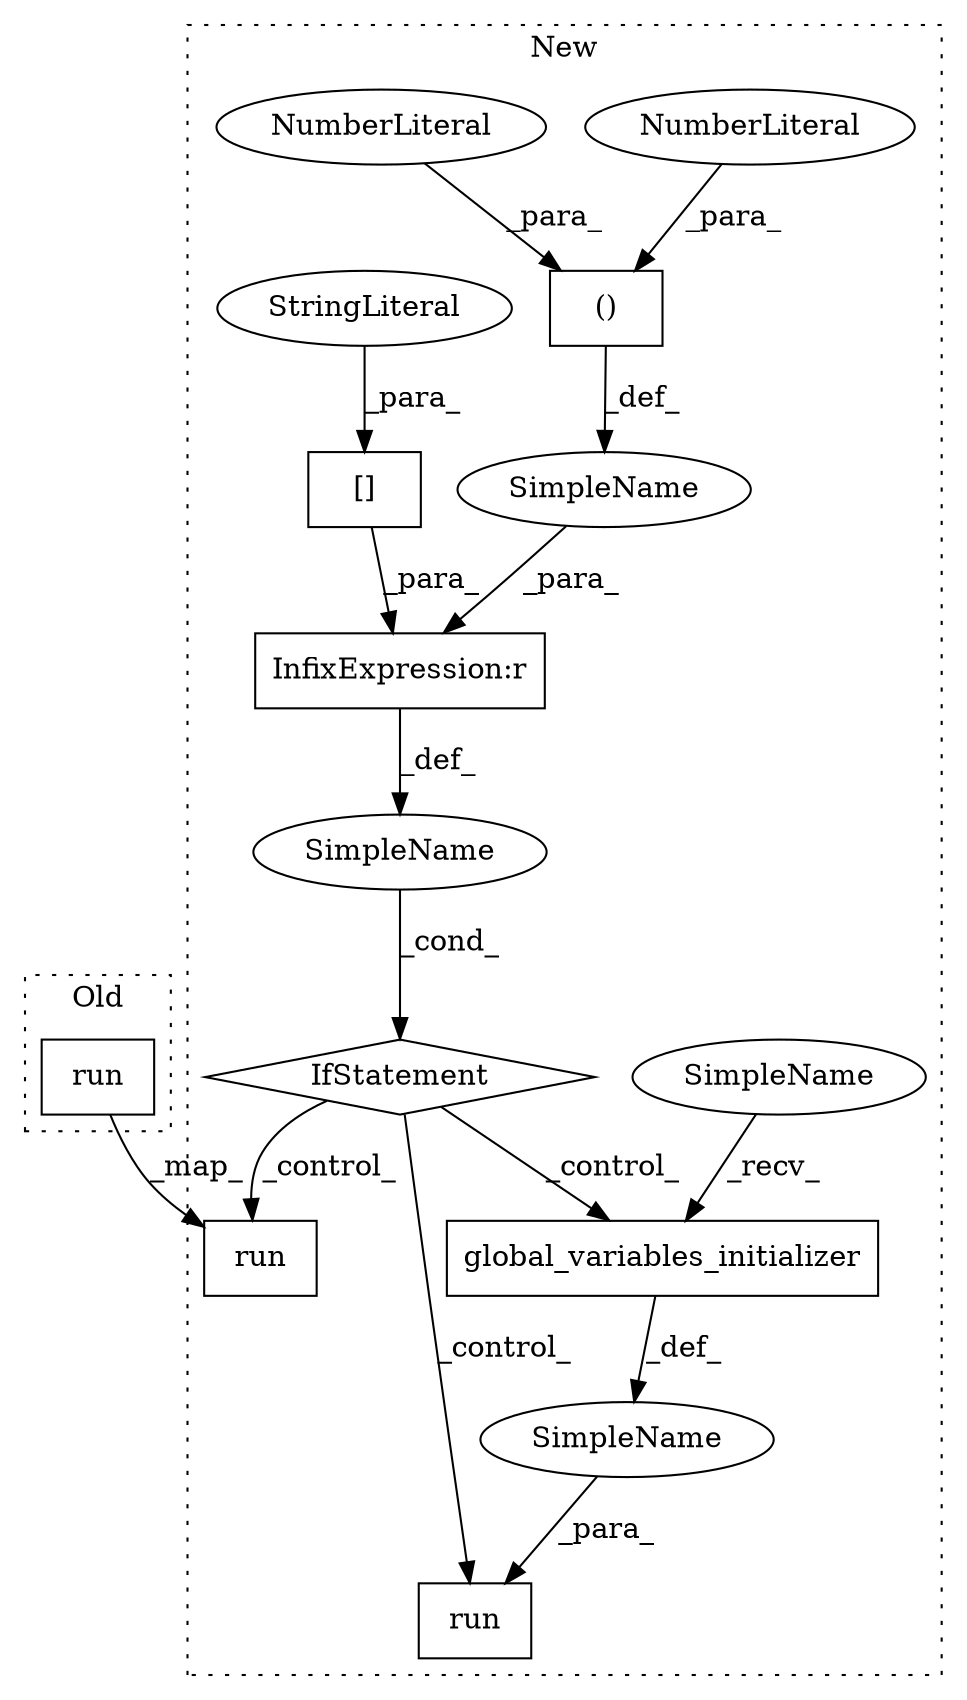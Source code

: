 digraph G {
subgraph cluster0 {
1 [label="run" a="32" s="419,460" l="4,1" shape="box"];
label = "Old";
style="dotted";
}
subgraph cluster1 {
2 [label="run" a="32" s="518,559" l="4,1" shape="box"];
3 [label="SimpleName" a="42" s="" l="" shape="ellipse"];
4 [label="IfStatement" a="25" s="414,503" l="4,2" shape="diamond"];
5 [label="InfixExpression:r" a="27" s="458" l="8" shape="box"];
6 [label="SimpleName" a="42" s="" l="" shape="ellipse"];
7 [label="()" a="106" s="466" l="30" shape="box"];
8 [label="NumberLiteral" a="34" s="466" l="1" shape="ellipse"];
9 [label="[]" a="2" s="419,457" l="21,1" shape="box"];
10 [label="NumberLiteral" a="34" s="495" l="1" shape="ellipse"];
11 [label="global_variables_initializer" a="32" s="602" l="30" shape="box"];
12 [label="StringLiteral" a="45" s="440" l="17" shape="ellipse"];
13 [label="run" a="32" s="587,632" l="4,1" shape="box"];
14 [label="SimpleName" a="42" s="" l="" shape="ellipse"];
15 [label="SimpleName" a="42" s="591" l="10" shape="ellipse"];
label = "New";
style="dotted";
}
1 -> 2 [label="_map_"];
3 -> 4 [label="_cond_"];
4 -> 2 [label="_control_"];
4 -> 11 [label="_control_"];
4 -> 13 [label="_control_"];
5 -> 3 [label="_def_"];
6 -> 5 [label="_para_"];
7 -> 6 [label="_def_"];
8 -> 7 [label="_para_"];
9 -> 5 [label="_para_"];
10 -> 7 [label="_para_"];
11 -> 14 [label="_def_"];
12 -> 9 [label="_para_"];
14 -> 13 [label="_para_"];
15 -> 11 [label="_recv_"];
}
